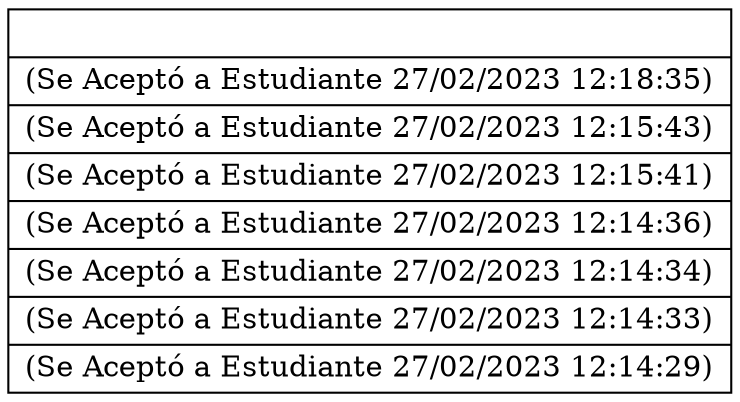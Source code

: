 digraph pila{
rankdir=LR;
node[shape = record]nodo0 [label="|(Se Aceptó a Estudiante 27/02/2023 12:18:35)|(Se Aceptó a Estudiante 27/02/2023 12:15:43)|(Se Aceptó a Estudiante 27/02/2023 12:15:41)|(Se Aceptó a Estudiante 27/02/2023 12:14:36)|(Se Aceptó a Estudiante 27/02/2023 12:14:34)|(Se Aceptó a Estudiante 27/02/2023 12:14:33)|(Se Aceptó a Estudiante 27/02/2023 12:14:29)"]; 
}
